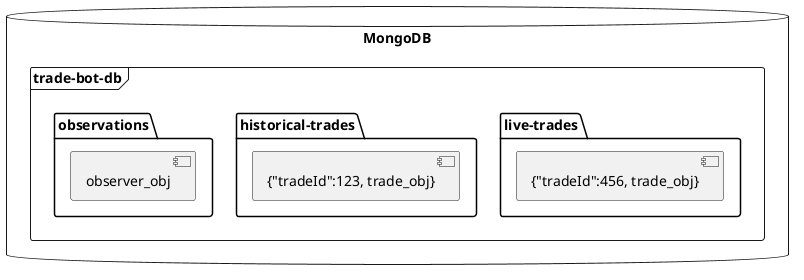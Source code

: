 @startuml


database "MongoDB" {
    frame "trade-bot-db" {
        folder "live-trades" {
            [{"tradeId":456, trade_obj}]
        }
        folder "historical-trades" {
            [{"tradeId":123, trade_obj}]
        }
        folder "observations" {
            [observer_obj]
        }
    }
}

@enduml
